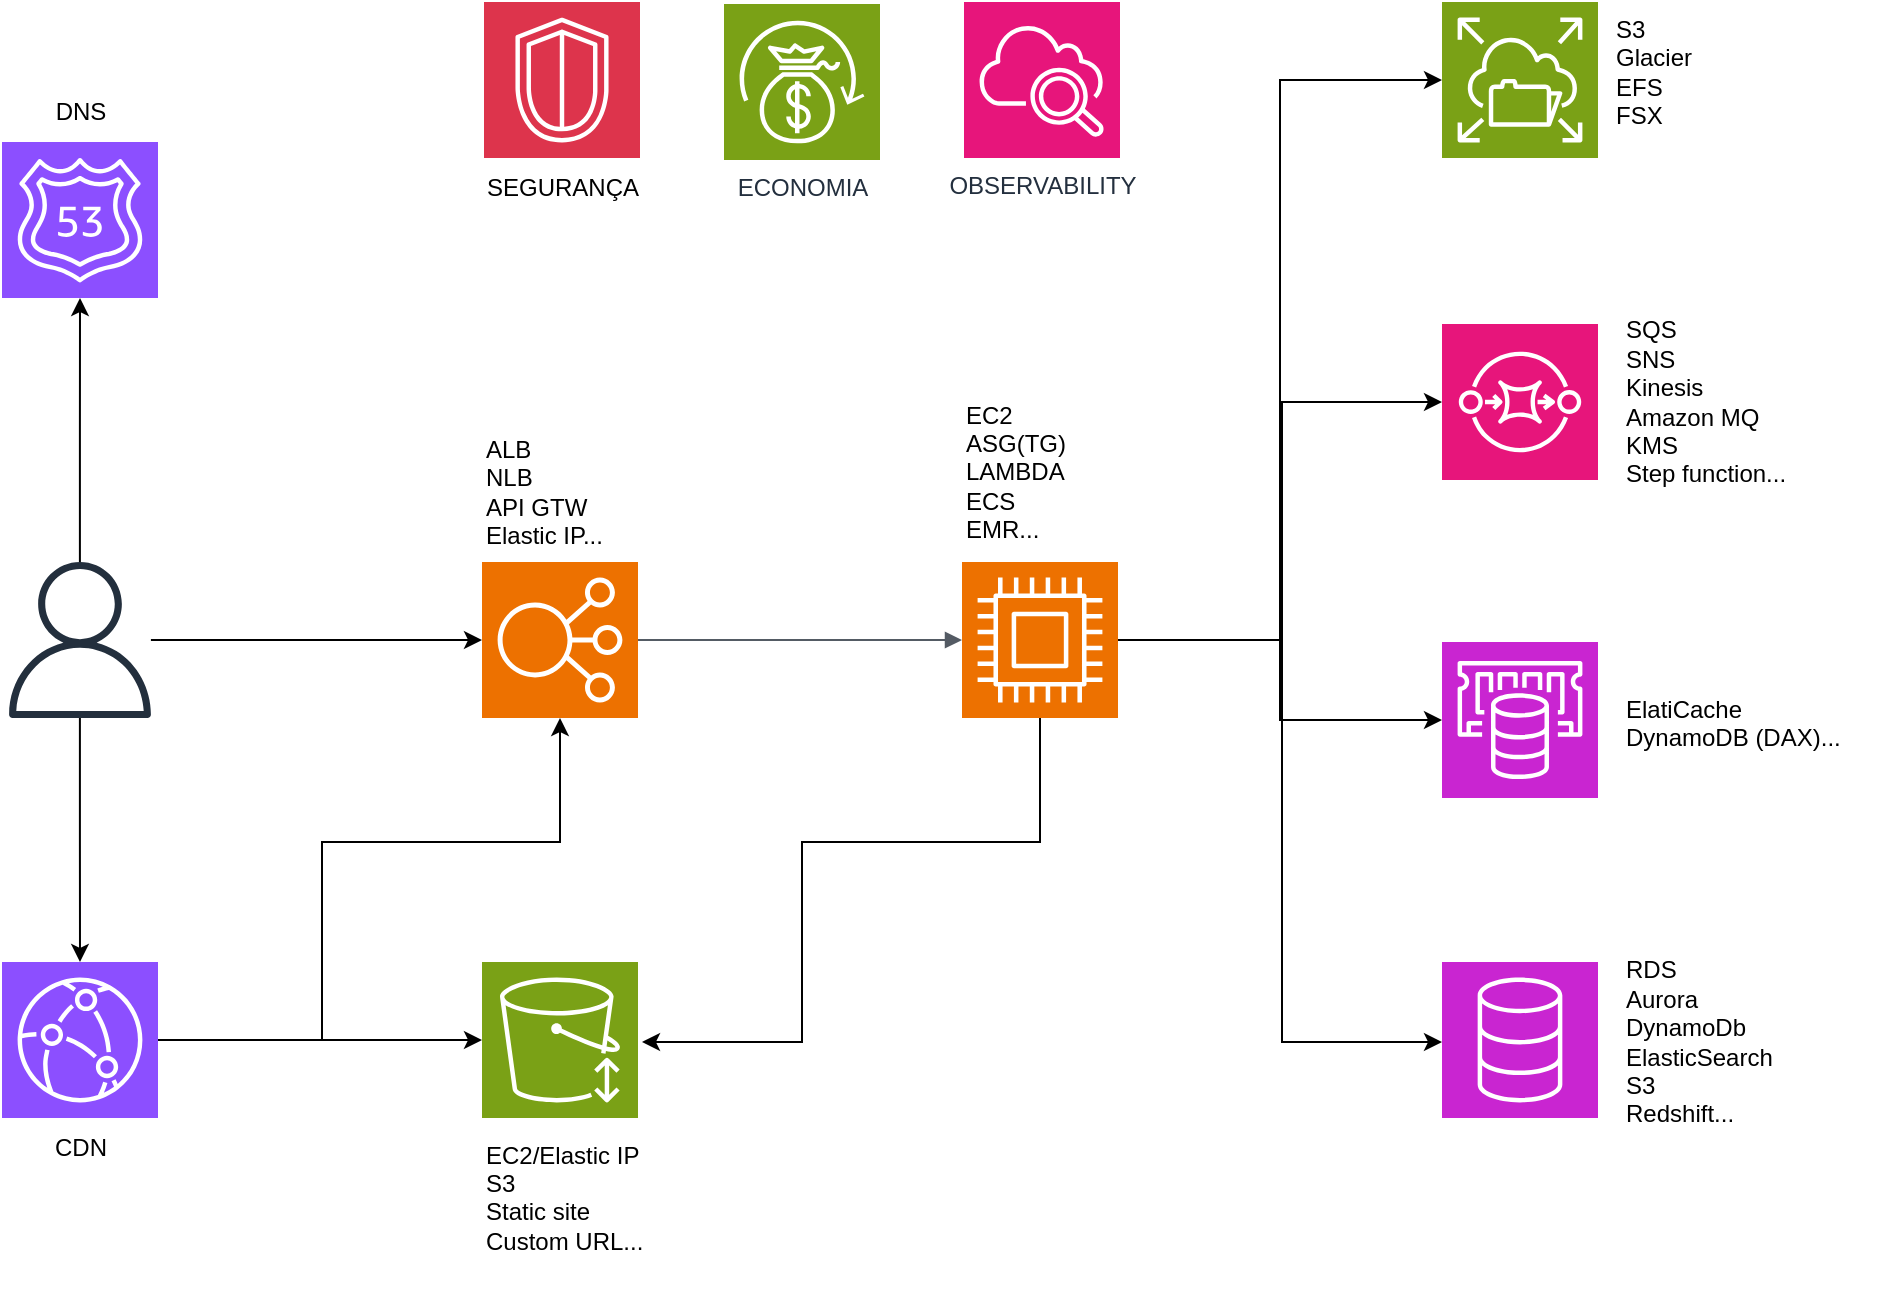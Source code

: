 <mxfile version="26.0.7">
  <diagram name="Página-1" id="9f6Sazp7KpMsY-wFvkl9">
    <mxGraphModel dx="1736" dy="629" grid="1" gridSize="10" guides="1" tooltips="1" connect="1" arrows="1" fold="1" page="1" pageScale="1" pageWidth="583" pageHeight="827" math="0" shadow="0">
      <root>
        <mxCell id="0" />
        <mxCell id="1" parent="0" />
        <mxCell id="whCwmFkhaiGLr7zHdmOv-8" value="01-usuario" parent="0" />
        <mxCell id="whCwmFkhaiGLr7zHdmOv-9" value="" style="sketch=0;outlineConnect=0;fontColor=#232F3E;gradientColor=none;fillColor=#232F3D;strokeColor=none;dashed=0;verticalLabelPosition=bottom;verticalAlign=top;align=center;html=1;fontSize=12;fontStyle=0;aspect=fixed;pointerEvents=1;shape=mxgraph.aws4.user;" vertex="1" parent="whCwmFkhaiGLr7zHdmOv-8">
          <mxGeometry x="160" y="360" width="78" height="78" as="geometry" />
        </mxCell>
        <mxCell id="whCwmFkhaiGLr7zHdmOv-11" value="02-router_53" parent="0" />
        <mxCell id="whCwmFkhaiGLr7zHdmOv-12" value="" style="sketch=0;points=[[0,0,0],[0.25,0,0],[0.5,0,0],[0.75,0,0],[1,0,0],[0,1,0],[0.25,1,0],[0.5,1,0],[0.75,1,0],[1,1,0],[0,0.25,0],[0,0.5,0],[0,0.75,0],[1,0.25,0],[1,0.5,0],[1,0.75,0]];outlineConnect=0;fontColor=#232F3E;fillColor=#8C4FFF;strokeColor=#ffffff;dashed=0;verticalLabelPosition=bottom;verticalAlign=top;align=center;html=1;fontSize=12;fontStyle=0;aspect=fixed;shape=mxgraph.aws4.resourceIcon;resIcon=mxgraph.aws4.route_53;" vertex="1" parent="whCwmFkhaiGLr7zHdmOv-11">
          <mxGeometry x="160" y="150" width="78" height="78" as="geometry" />
        </mxCell>
        <mxCell id="whCwmFkhaiGLr7zHdmOv-45" value="DNS" style="text;html=1;align=center;verticalAlign=middle;resizable=0;points=[];autosize=1;strokeColor=none;fillColor=none;" vertex="1" parent="whCwmFkhaiGLr7zHdmOv-11">
          <mxGeometry x="174" y="120" width="50" height="30" as="geometry" />
        </mxCell>
        <mxCell id="whCwmFkhaiGLr7zHdmOv-75" style="edgeStyle=orthogonalEdgeStyle;rounded=0;orthogonalLoop=1;jettySize=auto;html=1;entryX=0.5;entryY=1;entryDx=0;entryDy=0;entryPerimeter=0;" edge="1" parent="whCwmFkhaiGLr7zHdmOv-11" source="whCwmFkhaiGLr7zHdmOv-9" target="whCwmFkhaiGLr7zHdmOv-12">
          <mxGeometry relative="1" as="geometry" />
        </mxCell>
        <mxCell id="whCwmFkhaiGLr7zHdmOv-14" value="03-cloudFront" parent="0" />
        <mxCell id="whCwmFkhaiGLr7zHdmOv-15" value="" style="sketch=0;points=[[0,0,0],[0.25,0,0],[0.5,0,0],[0.75,0,0],[1,0,0],[0,1,0],[0.25,1,0],[0.5,1,0],[0.75,1,0],[1,1,0],[0,0.25,0],[0,0.5,0],[0,0.75,0],[1,0.25,0],[1,0.5,0],[1,0.75,0]];outlineConnect=0;fontColor=#232F3E;fillColor=#8C4FFF;strokeColor=#ffffff;dashed=0;verticalLabelPosition=bottom;verticalAlign=top;align=center;html=1;fontSize=12;fontStyle=0;aspect=fixed;shape=mxgraph.aws4.resourceIcon;resIcon=mxgraph.aws4.cloudfront;" vertex="1" parent="whCwmFkhaiGLr7zHdmOv-14">
          <mxGeometry x="160" y="560" width="78" height="78" as="geometry" />
        </mxCell>
        <mxCell id="whCwmFkhaiGLr7zHdmOv-40" value="CDN" style="text;html=1;align=center;verticalAlign=middle;resizable=0;points=[];autosize=1;strokeColor=none;fillColor=none;" vertex="1" parent="whCwmFkhaiGLr7zHdmOv-14">
          <mxGeometry x="174" y="638" width="50" height="30" as="geometry" />
        </mxCell>
        <mxCell id="whCwmFkhaiGLr7zHdmOv-73" style="edgeStyle=orthogonalEdgeStyle;rounded=0;orthogonalLoop=1;jettySize=auto;html=1;entryX=0.5;entryY=0;entryDx=0;entryDy=0;entryPerimeter=0;" edge="1" parent="whCwmFkhaiGLr7zHdmOv-14" source="whCwmFkhaiGLr7zHdmOv-9" target="whCwmFkhaiGLr7zHdmOv-15">
          <mxGeometry relative="1" as="geometry" />
        </mxCell>
        <mxCell id="whCwmFkhaiGLr7zHdmOv-17" value="04-static_files" parent="0" />
        <mxCell id="whCwmFkhaiGLr7zHdmOv-18" value="" style="sketch=0;points=[[0,0,0],[0.25,0,0],[0.5,0,0],[0.75,0,0],[1,0,0],[0,1,0],[0.25,1,0],[0.5,1,0],[0.75,1,0],[1,1,0],[0,0.25,0],[0,0.5,0],[0,0.75,0],[1,0.25,0],[1,0.5,0],[1,0.75,0]];outlineConnect=0;fontColor=#232F3E;fillColor=#7AA116;strokeColor=#ffffff;dashed=0;verticalLabelPosition=bottom;verticalAlign=top;align=center;html=1;fontSize=12;fontStyle=0;aspect=fixed;shape=mxgraph.aws4.resourceIcon;resIcon=mxgraph.aws4.infrequent_access_storage_class;" vertex="1" parent="whCwmFkhaiGLr7zHdmOv-17">
          <mxGeometry x="400" y="560" width="78" height="78" as="geometry" />
        </mxCell>
        <mxCell id="whCwmFkhaiGLr7zHdmOv-25" value="EC2/Elastic IP&lt;br&gt;S3&lt;div&gt;&lt;span style=&quot;background-color: transparent; color: light-dark(rgb(0, 0, 0), rgb(255, 255, 255));&quot;&gt;Static site&lt;/span&gt;&lt;div&gt;&lt;div&gt;Custom URL...&lt;div&gt;&lt;br&gt;&lt;/div&gt;&lt;/div&gt;&lt;/div&gt;&lt;/div&gt;" style="text;html=1;align=left;verticalAlign=middle;resizable=0;points=[];autosize=1;strokeColor=none;fillColor=none;" vertex="1" parent="whCwmFkhaiGLr7zHdmOv-17">
          <mxGeometry x="400" y="640" width="100" height="90" as="geometry" />
        </mxCell>
        <mxCell id="whCwmFkhaiGLr7zHdmOv-59" style="edgeStyle=orthogonalEdgeStyle;rounded=0;orthogonalLoop=1;jettySize=auto;html=1;entryX=0.5;entryY=1;entryDx=0;entryDy=0;entryPerimeter=0;" edge="1" parent="whCwmFkhaiGLr7zHdmOv-17" source="whCwmFkhaiGLr7zHdmOv-15" target="whCwmFkhaiGLr7zHdmOv-28">
          <mxGeometry relative="1" as="geometry">
            <Array as="points">
              <mxPoint x="320" y="599" />
              <mxPoint x="320" y="500" />
              <mxPoint x="439" y="500" />
            </Array>
          </mxGeometry>
        </mxCell>
        <mxCell id="whCwmFkhaiGLr7zHdmOv-76" style="edgeStyle=orthogonalEdgeStyle;rounded=0;orthogonalLoop=1;jettySize=auto;html=1;" edge="1" parent="whCwmFkhaiGLr7zHdmOv-17" source="whCwmFkhaiGLr7zHdmOv-15" target="whCwmFkhaiGLr7zHdmOv-18">
          <mxGeometry relative="1" as="geometry" />
        </mxCell>
        <mxCell id="whCwmFkhaiGLr7zHdmOv-27" value="05-alb" parent="0" />
        <mxCell id="whCwmFkhaiGLr7zHdmOv-28" value="" style="sketch=0;points=[[0,0,0],[0.25,0,0],[0.5,0,0],[0.75,0,0],[1,0,0],[0,1,0],[0.25,1,0],[0.5,1,0],[0.75,1,0],[1,1,0],[0,0.25,0],[0,0.5,0],[0,0.75,0],[1,0.25,0],[1,0.5,0],[1,0.75,0]];outlineConnect=0;fontColor=#232F3E;fillColor=#ED7100;strokeColor=#ffffff;dashed=0;verticalLabelPosition=bottom;verticalAlign=top;align=center;html=1;fontSize=12;fontStyle=0;aspect=fixed;shape=mxgraph.aws4.resourceIcon;resIcon=mxgraph.aws4.elastic_load_balancing;" vertex="1" parent="whCwmFkhaiGLr7zHdmOv-27">
          <mxGeometry x="400" y="360" width="78" height="78" as="geometry" />
        </mxCell>
        <mxCell id="whCwmFkhaiGLr7zHdmOv-30" value="ALB&lt;br&gt;NLB&lt;br&gt;API GTW&lt;br&gt;Elastic IP..." style="text;html=1;align=left;verticalAlign=middle;resizable=0;points=[];autosize=1;strokeColor=none;fillColor=none;" vertex="1" parent="whCwmFkhaiGLr7zHdmOv-27">
          <mxGeometry x="400" y="290" width="80" height="70" as="geometry" />
        </mxCell>
        <mxCell id="whCwmFkhaiGLr7zHdmOv-77" style="edgeStyle=orthogonalEdgeStyle;rounded=0;orthogonalLoop=1;jettySize=auto;html=1;" edge="1" parent="whCwmFkhaiGLr7zHdmOv-27" source="whCwmFkhaiGLr7zHdmOv-9" target="whCwmFkhaiGLr7zHdmOv-28">
          <mxGeometry relative="1" as="geometry" />
        </mxCell>
        <mxCell id="whCwmFkhaiGLr7zHdmOv-32" value="06-computer" parent="0" />
        <mxCell id="whCwmFkhaiGLr7zHdmOv-70" style="edgeStyle=orthogonalEdgeStyle;rounded=0;orthogonalLoop=1;jettySize=auto;html=1;" edge="1" parent="whCwmFkhaiGLr7zHdmOv-32" source="whCwmFkhaiGLr7zHdmOv-33">
          <mxGeometry relative="1" as="geometry">
            <mxPoint x="480" y="600" as="targetPoint" />
            <Array as="points">
              <mxPoint x="679" y="500" />
              <mxPoint x="560" y="500" />
              <mxPoint x="560" y="600" />
            </Array>
          </mxGeometry>
        </mxCell>
        <mxCell id="whCwmFkhaiGLr7zHdmOv-33" value="" style="sketch=0;points=[[0,0,0],[0.25,0,0],[0.5,0,0],[0.75,0,0],[1,0,0],[0,1,0],[0.25,1,0],[0.5,1,0],[0.75,1,0],[1,1,0],[0,0.25,0],[0,0.5,0],[0,0.75,0],[1,0.25,0],[1,0.5,0],[1,0.75,0]];outlineConnect=0;fontColor=#232F3E;fillColor=#ED7100;strokeColor=#ffffff;dashed=0;verticalLabelPosition=bottom;verticalAlign=top;align=center;html=1;fontSize=12;fontStyle=0;aspect=fixed;shape=mxgraph.aws4.resourceIcon;resIcon=mxgraph.aws4.compute;" vertex="1" parent="whCwmFkhaiGLr7zHdmOv-32">
          <mxGeometry x="640" y="360" width="78" height="78" as="geometry" />
        </mxCell>
        <mxCell id="whCwmFkhaiGLr7zHdmOv-34" value="" style="edgeStyle=orthogonalEdgeStyle;html=1;endArrow=none;elbow=vertical;startArrow=block;startFill=1;strokeColor=#545B64;rounded=0;exitX=0;exitY=0.5;exitDx=0;exitDy=0;exitPerimeter=0;" edge="1" parent="whCwmFkhaiGLr7zHdmOv-32" source="whCwmFkhaiGLr7zHdmOv-33" target="whCwmFkhaiGLr7zHdmOv-28">
          <mxGeometry width="100" relative="1" as="geometry">
            <mxPoint x="950" y="470" as="sourcePoint" />
            <mxPoint x="1050" y="470" as="targetPoint" />
          </mxGeometry>
        </mxCell>
        <mxCell id="whCwmFkhaiGLr7zHdmOv-35" value="EC2&lt;br&gt;ASG(TG)&lt;div&gt;LAMBDA&lt;div&gt;ECS&lt;div&gt;EMR...&lt;/div&gt;&lt;/div&gt;&lt;/div&gt;" style="text;html=1;align=left;verticalAlign=middle;resizable=0;points=[];autosize=1;strokeColor=none;fillColor=none;" vertex="1" parent="whCwmFkhaiGLr7zHdmOv-32">
          <mxGeometry x="640" y="270" width="70" height="90" as="geometry" />
        </mxCell>
        <mxCell id="whCwmFkhaiGLr7zHdmOv-46" value="07-caching" parent="0" />
        <mxCell id="whCwmFkhaiGLr7zHdmOv-47" value="" style="sketch=0;points=[[0,0,0],[0.25,0,0],[0.5,0,0],[0.75,0,0],[1,0,0],[0,1,0],[0.25,1,0],[0.5,1,0],[0.75,1,0],[1,1,0],[0,0.25,0],[0,0.5,0],[0,0.75,0],[1,0.25,0],[1,0.5,0],[1,0.75,0]];outlineConnect=0;fontColor=#232F3E;fillColor=#C925D1;strokeColor=#ffffff;dashed=0;verticalLabelPosition=bottom;verticalAlign=top;align=center;html=1;fontSize=12;fontStyle=0;aspect=fixed;shape=mxgraph.aws4.resourceIcon;resIcon=mxgraph.aws4.elasticache;" vertex="1" parent="whCwmFkhaiGLr7zHdmOv-46">
          <mxGeometry x="880" y="400" width="78" height="78" as="geometry" />
        </mxCell>
        <mxCell id="whCwmFkhaiGLr7zHdmOv-48" style="edgeStyle=orthogonalEdgeStyle;rounded=0;orthogonalLoop=1;jettySize=auto;html=1;entryX=0;entryY=0.5;entryDx=0;entryDy=0;entryPerimeter=0;" edge="1" parent="whCwmFkhaiGLr7zHdmOv-46" source="whCwmFkhaiGLr7zHdmOv-33" target="whCwmFkhaiGLr7zHdmOv-47">
          <mxGeometry relative="1" as="geometry" />
        </mxCell>
        <mxCell id="whCwmFkhaiGLr7zHdmOv-49" value="&lt;div&gt;&lt;span style=&quot;background-color: transparent; color: light-dark(rgb(0, 0, 0), rgb(255, 255, 255));&quot;&gt;ElatiCache&lt;/span&gt;&lt;/div&gt;&lt;div&gt;DynamoDB (DAX)...&lt;br&gt;&lt;div&gt;&lt;br&gt;&lt;/div&gt;&lt;/div&gt;" style="text;html=1;align=left;verticalAlign=middle;resizable=0;points=[];autosize=1;strokeColor=none;fillColor=none;" vertex="1" parent="whCwmFkhaiGLr7zHdmOv-46">
          <mxGeometry x="970" y="418" width="130" height="60" as="geometry" />
        </mxCell>
        <mxCell id="whCwmFkhaiGLr7zHdmOv-50" value="08-database" parent="0" />
        <mxCell id="whCwmFkhaiGLr7zHdmOv-51" value="" style="sketch=0;points=[[0,0,0],[0.25,0,0],[0.5,0,0],[0.75,0,0],[1,0,0],[0,1,0],[0.25,1,0],[0.5,1,0],[0.75,1,0],[1,1,0],[0,0.25,0],[0,0.5,0],[0,0.75,0],[1,0.25,0],[1,0.5,0],[1,0.75,0]];outlineConnect=0;fontColor=#232F3E;fillColor=#C925D1;strokeColor=#ffffff;dashed=0;verticalLabelPosition=bottom;verticalAlign=top;align=center;html=1;fontSize=12;fontStyle=0;aspect=fixed;shape=mxgraph.aws4.resourceIcon;resIcon=mxgraph.aws4.database;" vertex="1" parent="whCwmFkhaiGLr7zHdmOv-50">
          <mxGeometry x="880" y="560" width="78" height="78" as="geometry" />
        </mxCell>
        <mxCell id="whCwmFkhaiGLr7zHdmOv-52" style="edgeStyle=orthogonalEdgeStyle;rounded=0;orthogonalLoop=1;jettySize=auto;html=1;" edge="1" parent="whCwmFkhaiGLr7zHdmOv-50" source="whCwmFkhaiGLr7zHdmOv-33" target="whCwmFkhaiGLr7zHdmOv-51">
          <mxGeometry relative="1" as="geometry">
            <Array as="points">
              <mxPoint x="800" y="399" />
              <mxPoint x="800" y="600" />
            </Array>
          </mxGeometry>
        </mxCell>
        <mxCell id="whCwmFkhaiGLr7zHdmOv-53" value="RDS&lt;div&gt;Aurora&lt;/div&gt;&lt;div&gt;DynamoDb&lt;/div&gt;&lt;div&gt;ElasticSearch&lt;/div&gt;&lt;div&gt;S3&lt;/div&gt;&lt;div&gt;Redshift...&lt;/div&gt;" style="text;html=1;align=left;verticalAlign=middle;resizable=0;points=[];autosize=1;strokeColor=none;fillColor=none;" vertex="1" parent="whCwmFkhaiGLr7zHdmOv-50">
          <mxGeometry x="970" y="550" width="100" height="100" as="geometry" />
        </mxCell>
        <mxCell id="whCwmFkhaiGLr7zHdmOv-54" value="09-decoupling" parent="0" />
        <mxCell id="whCwmFkhaiGLr7zHdmOv-55" value="" style="sketch=0;points=[[0,0,0],[0.25,0,0],[0.5,0,0],[0.75,0,0],[1,0,0],[0,1,0],[0.25,1,0],[0.5,1,0],[0.75,1,0],[1,1,0],[0,0.25,0],[0,0.5,0],[0,0.75,0],[1,0.25,0],[1,0.5,0],[1,0.75,0]];outlineConnect=0;fontColor=#232F3E;fillColor=#E7157B;strokeColor=#ffffff;dashed=0;verticalLabelPosition=bottom;verticalAlign=top;align=center;html=1;fontSize=12;fontStyle=0;aspect=fixed;shape=mxgraph.aws4.resourceIcon;resIcon=mxgraph.aws4.sqs;" vertex="1" parent="whCwmFkhaiGLr7zHdmOv-54">
          <mxGeometry x="880" y="241" width="78" height="78" as="geometry" />
        </mxCell>
        <mxCell id="whCwmFkhaiGLr7zHdmOv-56" style="edgeStyle=orthogonalEdgeStyle;rounded=0;orthogonalLoop=1;jettySize=auto;html=1;entryX=0;entryY=0.5;entryDx=0;entryDy=0;entryPerimeter=0;" edge="1" parent="whCwmFkhaiGLr7zHdmOv-54" source="whCwmFkhaiGLr7zHdmOv-33" target="whCwmFkhaiGLr7zHdmOv-55">
          <mxGeometry relative="1" as="geometry">
            <Array as="points">
              <mxPoint x="800" y="399" />
              <mxPoint x="800" y="280" />
            </Array>
          </mxGeometry>
        </mxCell>
        <mxCell id="whCwmFkhaiGLr7zHdmOv-57" value="SQS&lt;div&gt;SNS&lt;/div&gt;&lt;div&gt;Kinesis&lt;/div&gt;&lt;div&gt;Amazon MQ&lt;/div&gt;&lt;div&gt;KMS&lt;/div&gt;&lt;div&gt;Step function...&lt;/div&gt;" style="text;html=1;align=left;verticalAlign=middle;resizable=0;points=[];autosize=1;strokeColor=none;fillColor=none;" vertex="1" parent="whCwmFkhaiGLr7zHdmOv-54">
          <mxGeometry x="970" y="230" width="100" height="100" as="geometry" />
        </mxCell>
        <mxCell id="whCwmFkhaiGLr7zHdmOv-60" value="10-storage" parent="0" />
        <mxCell id="whCwmFkhaiGLr7zHdmOv-61" value="" style="sketch=0;points=[[0,0,0],[0.25,0,0],[0.5,0,0],[0.75,0,0],[1,0,0],[0,1,0],[0.25,1,0],[0.5,1,0],[0.75,1,0],[1,1,0],[0,0.25,0],[0,0.5,0],[0,0.75,0],[1,0.25,0],[1,0.5,0],[1,0.75,0]];outlineConnect=0;fontColor=#232F3E;fillColor=#7AA116;strokeColor=#ffffff;dashed=0;verticalLabelPosition=bottom;verticalAlign=top;align=center;html=1;fontSize=12;fontStyle=0;aspect=fixed;shape=mxgraph.aws4.resourceIcon;resIcon=mxgraph.aws4.elastic_file_system;" vertex="1" parent="whCwmFkhaiGLr7zHdmOv-60">
          <mxGeometry x="880" y="80" width="78" height="78" as="geometry" />
        </mxCell>
        <mxCell id="whCwmFkhaiGLr7zHdmOv-62" style="edgeStyle=orthogonalEdgeStyle;rounded=0;orthogonalLoop=1;jettySize=auto;html=1;entryX=0;entryY=0.5;entryDx=0;entryDy=0;entryPerimeter=0;" edge="1" parent="whCwmFkhaiGLr7zHdmOv-60" source="whCwmFkhaiGLr7zHdmOv-33" target="whCwmFkhaiGLr7zHdmOv-61">
          <mxGeometry relative="1" as="geometry" />
        </mxCell>
        <mxCell id="whCwmFkhaiGLr7zHdmOv-63" value="S3&lt;br&gt;Glacier&lt;br&gt;EFS&lt;div&gt;FSX&lt;/div&gt;" style="text;html=1;align=left;verticalAlign=middle;resizable=0;points=[];autosize=1;strokeColor=none;fillColor=none;" vertex="1" parent="whCwmFkhaiGLr7zHdmOv-60">
          <mxGeometry x="965" y="80" width="60" height="70" as="geometry" />
        </mxCell>
        <mxCell id="whCwmFkhaiGLr7zHdmOv-78" value="11-security" parent="0" />
        <mxCell id="whCwmFkhaiGLr7zHdmOv-79" value="" style="sketch=0;points=[[0,0,0],[0.25,0,0],[0.5,0,0],[0.75,0,0],[1,0,0],[0,1,0],[0.25,1,0],[0.5,1,0],[0.75,1,0],[1,1,0],[0,0.25,0],[0,0.5,0],[0,0.75,0],[1,0.25,0],[1,0.5,0],[1,0.75,0]];outlineConnect=0;fontColor=#232F3E;fillColor=#DD344C;strokeColor=#ffffff;dashed=0;verticalLabelPosition=bottom;verticalAlign=top;align=center;html=1;fontSize=12;fontStyle=0;aspect=fixed;shape=mxgraph.aws4.resourceIcon;resIcon=mxgraph.aws4.security_identity_and_compliance;" vertex="1" parent="whCwmFkhaiGLr7zHdmOv-78">
          <mxGeometry x="401" y="80" width="78" height="78" as="geometry" />
        </mxCell>
        <mxCell id="whCwmFkhaiGLr7zHdmOv-80" value="SEGURANÇA" style="text;html=1;align=center;verticalAlign=middle;resizable=0;points=[];autosize=1;strokeColor=none;fillColor=none;" vertex="1" parent="whCwmFkhaiGLr7zHdmOv-78">
          <mxGeometry x="390" y="158" width="100" height="30" as="geometry" />
        </mxCell>
        <mxCell id="whCwmFkhaiGLr7zHdmOv-82" value="12-cost" parent="0" />
        <mxCell id="whCwmFkhaiGLr7zHdmOv-83" value="ECONOMIA" style="sketch=0;points=[[0,0,0],[0.25,0,0],[0.5,0,0],[0.75,0,0],[1,0,0],[0,1,0],[0.25,1,0],[0.5,1,0],[0.75,1,0],[1,1,0],[0,0.25,0],[0,0.5,0],[0,0.75,0],[1,0.25,0],[1,0.5,0],[1,0.75,0]];outlineConnect=0;fontColor=#232F3E;fillColor=#7AA116;strokeColor=#ffffff;dashed=0;verticalLabelPosition=bottom;verticalAlign=top;align=center;html=1;fontSize=12;fontStyle=0;aspect=fixed;shape=mxgraph.aws4.resourceIcon;resIcon=mxgraph.aws4.savings_plans;" vertex="1" parent="whCwmFkhaiGLr7zHdmOv-82">
          <mxGeometry x="521" y="81" width="78" height="78" as="geometry" />
        </mxCell>
        <mxCell id="whCwmFkhaiGLr7zHdmOv-85" value="13-observability" parent="0" />
        <mxCell id="whCwmFkhaiGLr7zHdmOv-86" value="OBSERVABILITY" style="sketch=0;points=[[0,0,0],[0.25,0,0],[0.5,0,0],[0.75,0,0],[1,0,0],[0,1,0],[0.25,1,0],[0.5,1,0],[0.75,1,0],[1,1,0],[0,0.25,0],[0,0.5,0],[0,0.75,0],[1,0.25,0],[1,0.5,0],[1,0.75,0]];points=[[0,0,0],[0.25,0,0],[0.5,0,0],[0.75,0,0],[1,0,0],[0,1,0],[0.25,1,0],[0.5,1,0],[0.75,1,0],[1,1,0],[0,0.25,0],[0,0.5,0],[0,0.75,0],[1,0.25,0],[1,0.5,0],[1,0.75,0]];outlineConnect=0;fontColor=#232F3E;fillColor=#E7157B;strokeColor=#ffffff;dashed=0;verticalLabelPosition=bottom;verticalAlign=top;align=center;html=1;fontSize=12;fontStyle=0;aspect=fixed;shape=mxgraph.aws4.resourceIcon;resIcon=mxgraph.aws4.cloudwatch_2;" vertex="1" parent="whCwmFkhaiGLr7zHdmOv-85">
          <mxGeometry x="641" y="80" width="78" height="78" as="geometry" />
        </mxCell>
      </root>
    </mxGraphModel>
  </diagram>
</mxfile>
